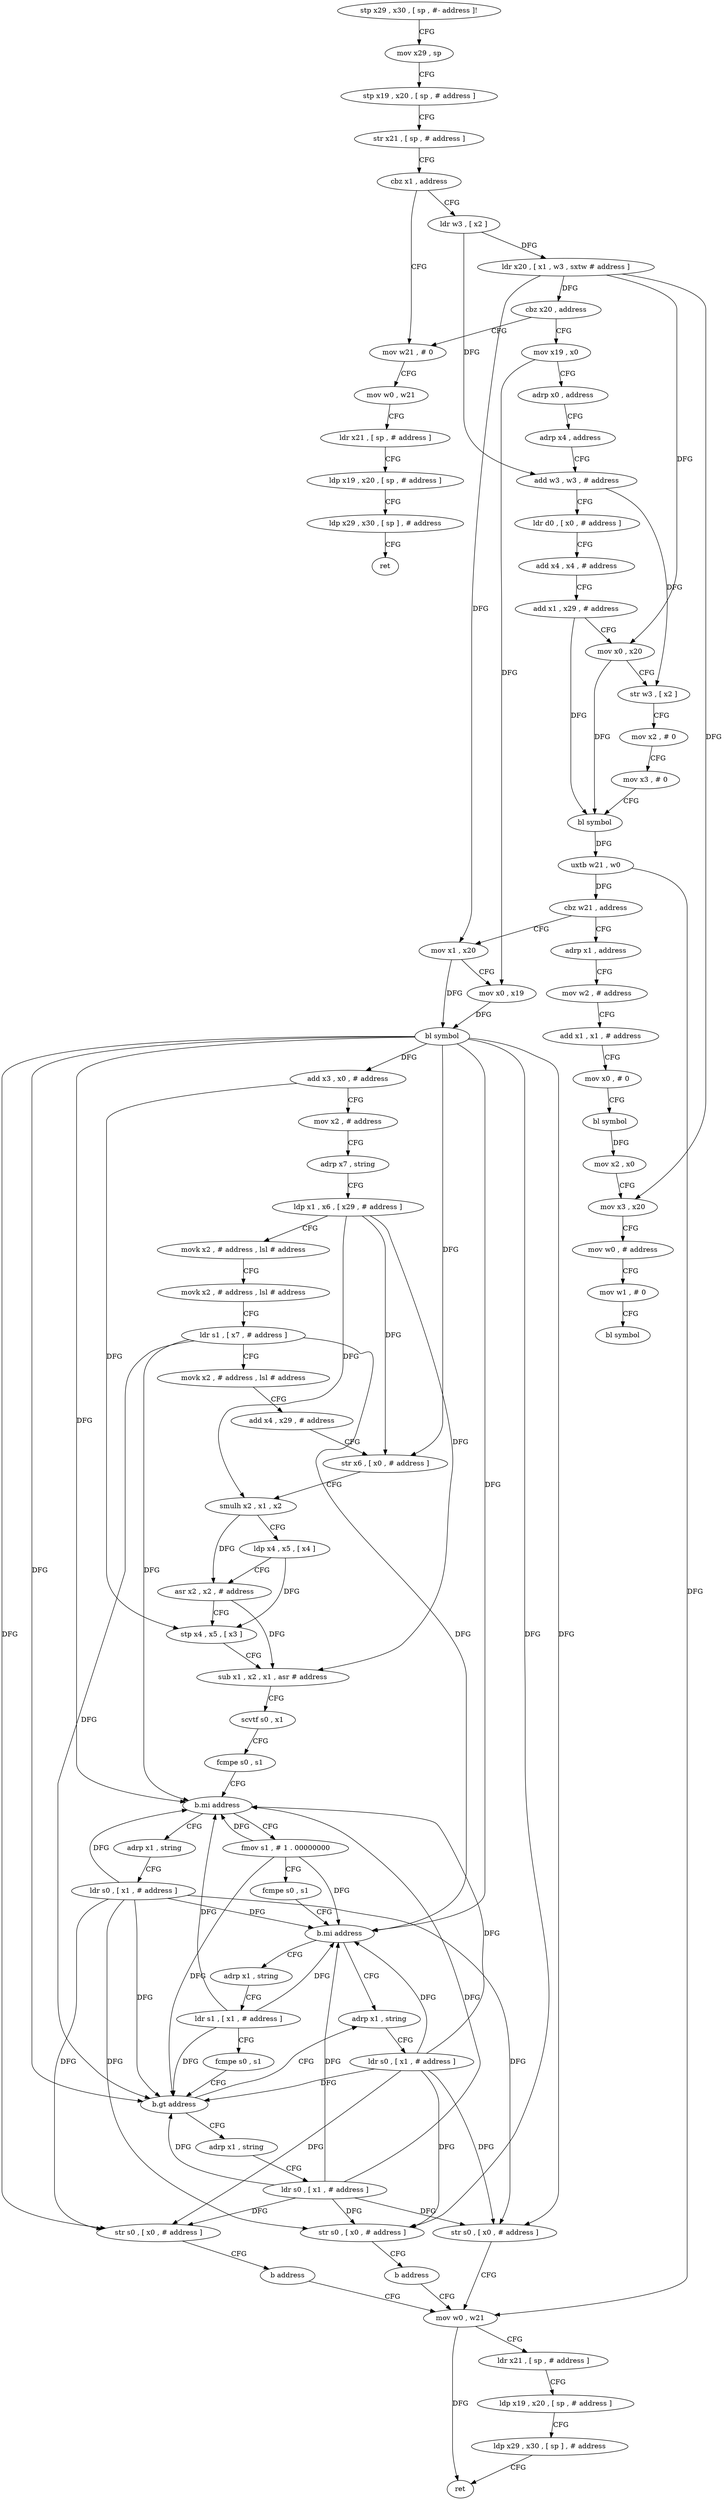 digraph "func" {
"4258152" [label = "stp x29 , x30 , [ sp , #- address ]!" ]
"4258156" [label = "mov x29 , sp" ]
"4258160" [label = "stp x19 , x20 , [ sp , # address ]" ]
"4258164" [label = "str x21 , [ sp , # address ]" ]
"4258168" [label = "cbz x1 , address" ]
"4258384" [label = "mov w21 , # 0" ]
"4258172" [label = "ldr w3 , [ x2 ]" ]
"4258388" [label = "mov w0 , w21" ]
"4258392" [label = "ldr x21 , [ sp , # address ]" ]
"4258396" [label = "ldp x19 , x20 , [ sp , # address ]" ]
"4258400" [label = "ldp x29 , x30 , [ sp ] , # address" ]
"4258404" [label = "ret" ]
"4258176" [label = "ldr x20 , [ x1 , w3 , sxtw # address ]" ]
"4258180" [label = "cbz x20 , address" ]
"4258184" [label = "mov x19 , x0" ]
"4258188" [label = "adrp x0 , address" ]
"4258192" [label = "adrp x4 , address" ]
"4258196" [label = "add w3 , w3 , # address" ]
"4258200" [label = "ldr d0 , [ x0 , # address ]" ]
"4258204" [label = "add x4 , x4 , # address" ]
"4258208" [label = "add x1 , x29 , # address" ]
"4258212" [label = "mov x0 , x20" ]
"4258216" [label = "str w3 , [ x2 ]" ]
"4258220" [label = "mov x2 , # 0" ]
"4258224" [label = "mov x3 , # 0" ]
"4258228" [label = "bl symbol" ]
"4258232" [label = "uxtb w21 , w0" ]
"4258236" [label = "cbz w21 , address" ]
"4258440" [label = "adrp x1 , address" ]
"4258240" [label = "mov x1 , x20" ]
"4258444" [label = "mov w2 , # address" ]
"4258448" [label = "add x1 , x1 , # address" ]
"4258452" [label = "mov x0 , # 0" ]
"4258456" [label = "bl symbol" ]
"4258460" [label = "mov x2 , x0" ]
"4258464" [label = "mov x3 , x20" ]
"4258468" [label = "mov w0 , # address" ]
"4258472" [label = "mov w1 , # 0" ]
"4258476" [label = "bl symbol" ]
"4258244" [label = "mov x0 , x19" ]
"4258248" [label = "bl symbol" ]
"4258252" [label = "add x3 , x0 , # address" ]
"4258256" [label = "mov x2 , # address" ]
"4258260" [label = "adrp x7 , string" ]
"4258264" [label = "ldp x1 , x6 , [ x29 , # address ]" ]
"4258268" [label = "movk x2 , # address , lsl # address" ]
"4258272" [label = "movk x2 , # address , lsl # address" ]
"4258276" [label = "ldr s1 , [ x7 , # address ]" ]
"4258280" [label = "movk x2 , # address , lsl # address" ]
"4258284" [label = "add x4 , x29 , # address" ]
"4258288" [label = "str x6 , [ x0 , # address ]" ]
"4258292" [label = "smulh x2 , x1 , x2" ]
"4258296" [label = "ldp x4 , x5 , [ x4 ]" ]
"4258300" [label = "asr x2 , x2 , # address" ]
"4258304" [label = "stp x4 , x5 , [ x3 ]" ]
"4258308" [label = "sub x1 , x2 , x1 , asr # address" ]
"4258312" [label = "scvtf s0 , x1" ]
"4258316" [label = "fcmpe s0 , s1" ]
"4258320" [label = "b.mi address" ]
"4258408" [label = "adrp x1 , string" ]
"4258324" [label = "fmov s1 , # 1 . 00000000" ]
"4258412" [label = "ldr s0 , [ x1 , # address ]" ]
"4258416" [label = "str s0 , [ x0 , # address ]" ]
"4258420" [label = "b address" ]
"4258364" [label = "mov w0 , w21" ]
"4258328" [label = "fcmpe s0 , s1" ]
"4258332" [label = "b.mi address" ]
"4258424" [label = "adrp x1 , string" ]
"4258336" [label = "adrp x1 , string" ]
"4258368" [label = "ldr x21 , [ sp , # address ]" ]
"4258372" [label = "ldp x19 , x20 , [ sp , # address ]" ]
"4258376" [label = "ldp x29 , x30 , [ sp ] , # address" ]
"4258380" [label = "ret" ]
"4258428" [label = "ldr s0 , [ x1 , # address ]" ]
"4258432" [label = "str s0 , [ x0 , # address ]" ]
"4258436" [label = "b address" ]
"4258340" [label = "ldr s1 , [ x1 , # address ]" ]
"4258344" [label = "fcmpe s0 , s1" ]
"4258348" [label = "b.gt address" ]
"4258352" [label = "adrp x1 , string" ]
"4258356" [label = "ldr s0 , [ x1 , # address ]" ]
"4258360" [label = "str s0 , [ x0 , # address ]" ]
"4258152" -> "4258156" [ label = "CFG" ]
"4258156" -> "4258160" [ label = "CFG" ]
"4258160" -> "4258164" [ label = "CFG" ]
"4258164" -> "4258168" [ label = "CFG" ]
"4258168" -> "4258384" [ label = "CFG" ]
"4258168" -> "4258172" [ label = "CFG" ]
"4258384" -> "4258388" [ label = "CFG" ]
"4258172" -> "4258176" [ label = "DFG" ]
"4258172" -> "4258196" [ label = "DFG" ]
"4258388" -> "4258392" [ label = "CFG" ]
"4258392" -> "4258396" [ label = "CFG" ]
"4258396" -> "4258400" [ label = "CFG" ]
"4258400" -> "4258404" [ label = "CFG" ]
"4258176" -> "4258180" [ label = "DFG" ]
"4258176" -> "4258212" [ label = "DFG" ]
"4258176" -> "4258464" [ label = "DFG" ]
"4258176" -> "4258240" [ label = "DFG" ]
"4258180" -> "4258384" [ label = "CFG" ]
"4258180" -> "4258184" [ label = "CFG" ]
"4258184" -> "4258188" [ label = "CFG" ]
"4258184" -> "4258244" [ label = "DFG" ]
"4258188" -> "4258192" [ label = "CFG" ]
"4258192" -> "4258196" [ label = "CFG" ]
"4258196" -> "4258200" [ label = "CFG" ]
"4258196" -> "4258216" [ label = "DFG" ]
"4258200" -> "4258204" [ label = "CFG" ]
"4258204" -> "4258208" [ label = "CFG" ]
"4258208" -> "4258212" [ label = "CFG" ]
"4258208" -> "4258228" [ label = "DFG" ]
"4258212" -> "4258216" [ label = "CFG" ]
"4258212" -> "4258228" [ label = "DFG" ]
"4258216" -> "4258220" [ label = "CFG" ]
"4258220" -> "4258224" [ label = "CFG" ]
"4258224" -> "4258228" [ label = "CFG" ]
"4258228" -> "4258232" [ label = "DFG" ]
"4258232" -> "4258236" [ label = "DFG" ]
"4258232" -> "4258364" [ label = "DFG" ]
"4258236" -> "4258440" [ label = "CFG" ]
"4258236" -> "4258240" [ label = "CFG" ]
"4258440" -> "4258444" [ label = "CFG" ]
"4258240" -> "4258244" [ label = "CFG" ]
"4258240" -> "4258248" [ label = "DFG" ]
"4258444" -> "4258448" [ label = "CFG" ]
"4258448" -> "4258452" [ label = "CFG" ]
"4258452" -> "4258456" [ label = "CFG" ]
"4258456" -> "4258460" [ label = "DFG" ]
"4258460" -> "4258464" [ label = "CFG" ]
"4258464" -> "4258468" [ label = "CFG" ]
"4258468" -> "4258472" [ label = "CFG" ]
"4258472" -> "4258476" [ label = "CFG" ]
"4258244" -> "4258248" [ label = "DFG" ]
"4258248" -> "4258252" [ label = "DFG" ]
"4258248" -> "4258288" [ label = "DFG" ]
"4258248" -> "4258416" [ label = "DFG" ]
"4258248" -> "4258432" [ label = "DFG" ]
"4258248" -> "4258360" [ label = "DFG" ]
"4258248" -> "4258320" [ label = "DFG" ]
"4258248" -> "4258332" [ label = "DFG" ]
"4258248" -> "4258348" [ label = "DFG" ]
"4258252" -> "4258256" [ label = "CFG" ]
"4258252" -> "4258304" [ label = "DFG" ]
"4258256" -> "4258260" [ label = "CFG" ]
"4258260" -> "4258264" [ label = "CFG" ]
"4258264" -> "4258268" [ label = "CFG" ]
"4258264" -> "4258292" [ label = "DFG" ]
"4258264" -> "4258308" [ label = "DFG" ]
"4258264" -> "4258288" [ label = "DFG" ]
"4258268" -> "4258272" [ label = "CFG" ]
"4258272" -> "4258276" [ label = "CFG" ]
"4258276" -> "4258280" [ label = "CFG" ]
"4258276" -> "4258320" [ label = "DFG" ]
"4258276" -> "4258332" [ label = "DFG" ]
"4258276" -> "4258348" [ label = "DFG" ]
"4258280" -> "4258284" [ label = "CFG" ]
"4258284" -> "4258288" [ label = "CFG" ]
"4258288" -> "4258292" [ label = "CFG" ]
"4258292" -> "4258296" [ label = "CFG" ]
"4258292" -> "4258300" [ label = "DFG" ]
"4258296" -> "4258300" [ label = "CFG" ]
"4258296" -> "4258304" [ label = "DFG" ]
"4258300" -> "4258304" [ label = "CFG" ]
"4258300" -> "4258308" [ label = "DFG" ]
"4258304" -> "4258308" [ label = "CFG" ]
"4258308" -> "4258312" [ label = "CFG" ]
"4258312" -> "4258316" [ label = "CFG" ]
"4258316" -> "4258320" [ label = "CFG" ]
"4258320" -> "4258408" [ label = "CFG" ]
"4258320" -> "4258324" [ label = "CFG" ]
"4258408" -> "4258412" [ label = "CFG" ]
"4258324" -> "4258328" [ label = "CFG" ]
"4258324" -> "4258320" [ label = "DFG" ]
"4258324" -> "4258332" [ label = "DFG" ]
"4258324" -> "4258348" [ label = "DFG" ]
"4258412" -> "4258416" [ label = "DFG" ]
"4258412" -> "4258320" [ label = "DFG" ]
"4258412" -> "4258332" [ label = "DFG" ]
"4258412" -> "4258432" [ label = "DFG" ]
"4258412" -> "4258348" [ label = "DFG" ]
"4258412" -> "4258360" [ label = "DFG" ]
"4258416" -> "4258420" [ label = "CFG" ]
"4258420" -> "4258364" [ label = "CFG" ]
"4258364" -> "4258368" [ label = "CFG" ]
"4258364" -> "4258380" [ label = "DFG" ]
"4258328" -> "4258332" [ label = "CFG" ]
"4258332" -> "4258424" [ label = "CFG" ]
"4258332" -> "4258336" [ label = "CFG" ]
"4258424" -> "4258428" [ label = "CFG" ]
"4258336" -> "4258340" [ label = "CFG" ]
"4258368" -> "4258372" [ label = "CFG" ]
"4258372" -> "4258376" [ label = "CFG" ]
"4258376" -> "4258380" [ label = "CFG" ]
"4258428" -> "4258432" [ label = "DFG" ]
"4258428" -> "4258416" [ label = "DFG" ]
"4258428" -> "4258320" [ label = "DFG" ]
"4258428" -> "4258332" [ label = "DFG" ]
"4258428" -> "4258348" [ label = "DFG" ]
"4258428" -> "4258360" [ label = "DFG" ]
"4258432" -> "4258436" [ label = "CFG" ]
"4258436" -> "4258364" [ label = "CFG" ]
"4258340" -> "4258344" [ label = "CFG" ]
"4258340" -> "4258320" [ label = "DFG" ]
"4258340" -> "4258332" [ label = "DFG" ]
"4258340" -> "4258348" [ label = "DFG" ]
"4258344" -> "4258348" [ label = "CFG" ]
"4258348" -> "4258424" [ label = "CFG" ]
"4258348" -> "4258352" [ label = "CFG" ]
"4258352" -> "4258356" [ label = "CFG" ]
"4258356" -> "4258360" [ label = "DFG" ]
"4258356" -> "4258416" [ label = "DFG" ]
"4258356" -> "4258432" [ label = "DFG" ]
"4258356" -> "4258320" [ label = "DFG" ]
"4258356" -> "4258332" [ label = "DFG" ]
"4258356" -> "4258348" [ label = "DFG" ]
"4258360" -> "4258364" [ label = "CFG" ]
}
